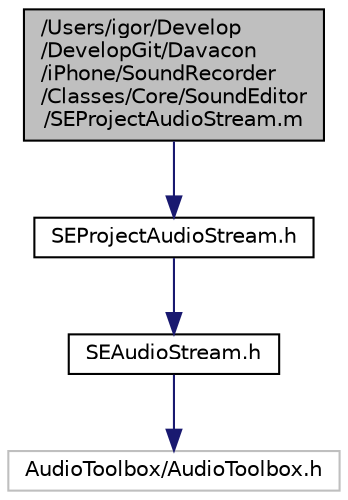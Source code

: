 digraph "/Users/igor/Develop/DevelopGit/Davacon/iPhone/SoundRecorder/Classes/Core/SoundEditor/SEProjectAudioStream.m"
{
  edge [fontname="Helvetica",fontsize="10",labelfontname="Helvetica",labelfontsize="10"];
  node [fontname="Helvetica",fontsize="10",shape=record];
  Node1 [label="/Users/igor/Develop\l/DevelopGit/Davacon\l/iPhone/SoundRecorder\l/Classes/Core/SoundEditor\l/SEProjectAudioStream.m",height=0.2,width=0.4,color="black", fillcolor="grey75", style="filled" fontcolor="black"];
  Node1 -> Node2 [color="midnightblue",fontsize="10",style="solid",fontname="Helvetica"];
  Node2 [label="SEProjectAudioStream.h",height=0.2,width=0.4,color="black", fillcolor="white", style="filled",URL="$_s_e_project_audio_stream_8h.html"];
  Node2 -> Node3 [color="midnightblue",fontsize="10",style="solid",fontname="Helvetica"];
  Node3 [label="SEAudioStream.h",height=0.2,width=0.4,color="black", fillcolor="white", style="filled",URL="$_s_e_audio_stream_8h.html"];
  Node3 -> Node4 [color="midnightblue",fontsize="10",style="solid",fontname="Helvetica"];
  Node4 [label="AudioToolbox/AudioToolbox.h",height=0.2,width=0.4,color="grey75", fillcolor="white", style="filled"];
}
